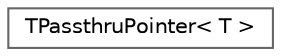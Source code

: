digraph "Graphical Class Hierarchy"
{
 // INTERACTIVE_SVG=YES
 // LATEX_PDF_SIZE
  bgcolor="transparent";
  edge [fontname=Helvetica,fontsize=10,labelfontname=Helvetica,labelfontsize=10];
  node [fontname=Helvetica,fontsize=10,shape=box,height=0.2,width=0.4];
  rankdir="LR";
  Node0 [id="Node000000",label="TPassthruPointer\< T \>",height=0.2,width=0.4,color="grey40", fillcolor="white", style="filled",URL="$d7/df4/classTPassthruPointer.html",tooltip=" "];
}
